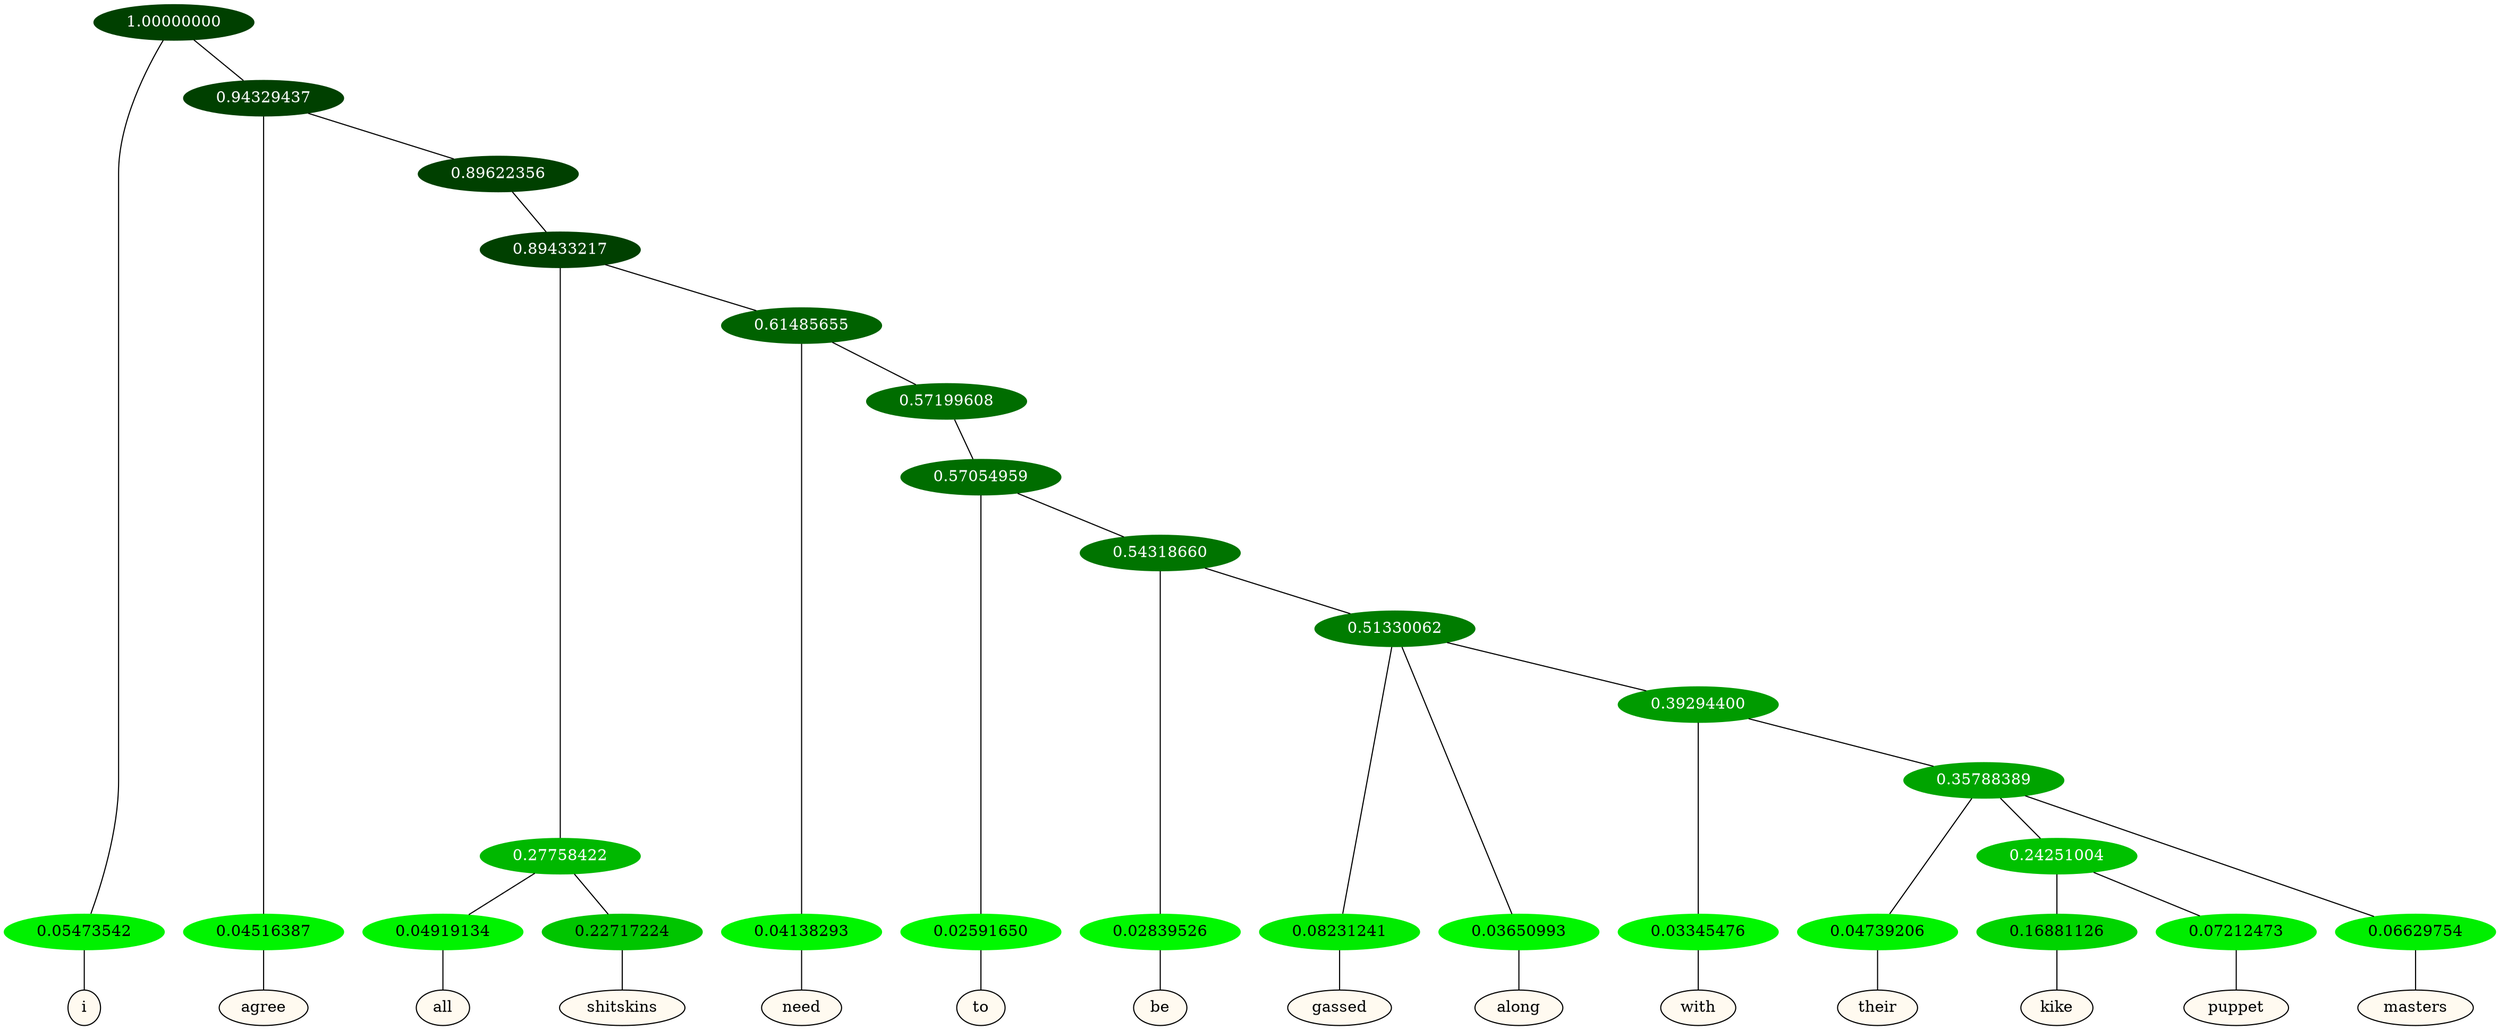 graph {
	node [format=png height=0.15 nodesep=0.001 ordering=out overlap=prism overlap_scaling=0.01 ranksep=0.001 ratio=0.2 style=filled width=0.15]
	{
		rank=same
		a_w_1 [label=i color=black fillcolor=floralwhite style="filled,solid"]
		a_w_3 [label=agree color=black fillcolor=floralwhite style="filled,solid"]
		a_w_8 [label=all color=black fillcolor=floralwhite style="filled,solid"]
		a_w_9 [label=shitskins color=black fillcolor=floralwhite style="filled,solid"]
		a_w_10 [label=need color=black fillcolor=floralwhite style="filled,solid"]
		a_w_13 [label=to color=black fillcolor=floralwhite style="filled,solid"]
		a_w_15 [label=be color=black fillcolor=floralwhite style="filled,solid"]
		a_w_17 [label=gassed color=black fillcolor=floralwhite style="filled,solid"]
		a_w_18 [label=along color=black fillcolor=floralwhite style="filled,solid"]
		a_w_20 [label=with color=black fillcolor=floralwhite style="filled,solid"]
		a_w_22 [label=their color=black fillcolor=floralwhite style="filled,solid"]
		a_w_25 [label=kike color=black fillcolor=floralwhite style="filled,solid"]
		a_w_26 [label=puppet color=black fillcolor=floralwhite style="filled,solid"]
		a_w_24 [label=masters color=black fillcolor=floralwhite style="filled,solid"]
	}
	a_n_1 -- a_w_1
	a_n_3 -- a_w_3
	a_n_8 -- a_w_8
	a_n_9 -- a_w_9
	a_n_10 -- a_w_10
	a_n_13 -- a_w_13
	a_n_15 -- a_w_15
	a_n_17 -- a_w_17
	a_n_18 -- a_w_18
	a_n_20 -- a_w_20
	a_n_22 -- a_w_22
	a_n_25 -- a_w_25
	a_n_26 -- a_w_26
	a_n_24 -- a_w_24
	{
		rank=same
		a_n_1 [label=0.05473542 color="0.334 1.000 0.945" fontcolor=black]
		a_n_3 [label=0.04516387 color="0.334 1.000 0.955" fontcolor=black]
		a_n_8 [label=0.04919134 color="0.334 1.000 0.951" fontcolor=black]
		a_n_9 [label=0.22717224 color="0.334 1.000 0.773" fontcolor=black]
		a_n_10 [label=0.04138293 color="0.334 1.000 0.959" fontcolor=black]
		a_n_13 [label=0.02591650 color="0.334 1.000 0.974" fontcolor=black]
		a_n_15 [label=0.02839526 color="0.334 1.000 0.972" fontcolor=black]
		a_n_17 [label=0.08231241 color="0.334 1.000 0.918" fontcolor=black]
		a_n_18 [label=0.03650993 color="0.334 1.000 0.963" fontcolor=black]
		a_n_20 [label=0.03345476 color="0.334 1.000 0.967" fontcolor=black]
		a_n_22 [label=0.04739206 color="0.334 1.000 0.953" fontcolor=black]
		a_n_25 [label=0.16881126 color="0.334 1.000 0.831" fontcolor=black]
		a_n_26 [label=0.07212473 color="0.334 1.000 0.928" fontcolor=black]
		a_n_24 [label=0.06629754 color="0.334 1.000 0.934" fontcolor=black]
	}
	a_n_0 [label=1.00000000 color="0.334 1.000 0.250" fontcolor=grey99]
	a_n_0 -- a_n_1
	a_n_2 [label=0.94329437 color="0.334 1.000 0.250" fontcolor=grey99]
	a_n_0 -- a_n_2
	a_n_2 -- a_n_3
	a_n_4 [label=0.89622356 color="0.334 1.000 0.250" fontcolor=grey99]
	a_n_2 -- a_n_4
	a_n_5 [label=0.89433217 color="0.334 1.000 0.250" fontcolor=grey99]
	a_n_4 -- a_n_5
	a_n_6 [label=0.27758422 color="0.334 1.000 0.722" fontcolor=grey99]
	a_n_5 -- a_n_6
	a_n_7 [label=0.61485655 color="0.334 1.000 0.385" fontcolor=grey99]
	a_n_5 -- a_n_7
	a_n_6 -- a_n_8
	a_n_6 -- a_n_9
	a_n_7 -- a_n_10
	a_n_11 [label=0.57199608 color="0.334 1.000 0.428" fontcolor=grey99]
	a_n_7 -- a_n_11
	a_n_12 [label=0.57054959 color="0.334 1.000 0.429" fontcolor=grey99]
	a_n_11 -- a_n_12
	a_n_12 -- a_n_13
	a_n_14 [label=0.54318660 color="0.334 1.000 0.457" fontcolor=grey99]
	a_n_12 -- a_n_14
	a_n_14 -- a_n_15
	a_n_16 [label=0.51330062 color="0.334 1.000 0.487" fontcolor=grey99]
	a_n_14 -- a_n_16
	a_n_16 -- a_n_17
	a_n_16 -- a_n_18
	a_n_19 [label=0.39294400 color="0.334 1.000 0.607" fontcolor=grey99]
	a_n_16 -- a_n_19
	a_n_19 -- a_n_20
	a_n_21 [label=0.35788389 color="0.334 1.000 0.642" fontcolor=grey99]
	a_n_19 -- a_n_21
	a_n_21 -- a_n_22
	a_n_23 [label=0.24251004 color="0.334 1.000 0.757" fontcolor=grey99]
	a_n_21 -- a_n_23
	a_n_21 -- a_n_24
	a_n_23 -- a_n_25
	a_n_23 -- a_n_26
}
